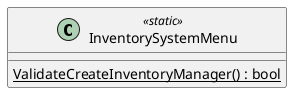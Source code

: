 @startuml
class InventorySystemMenu <<static>> {
    {static} ValidateCreateInventoryManager() : bool
}
@enduml
